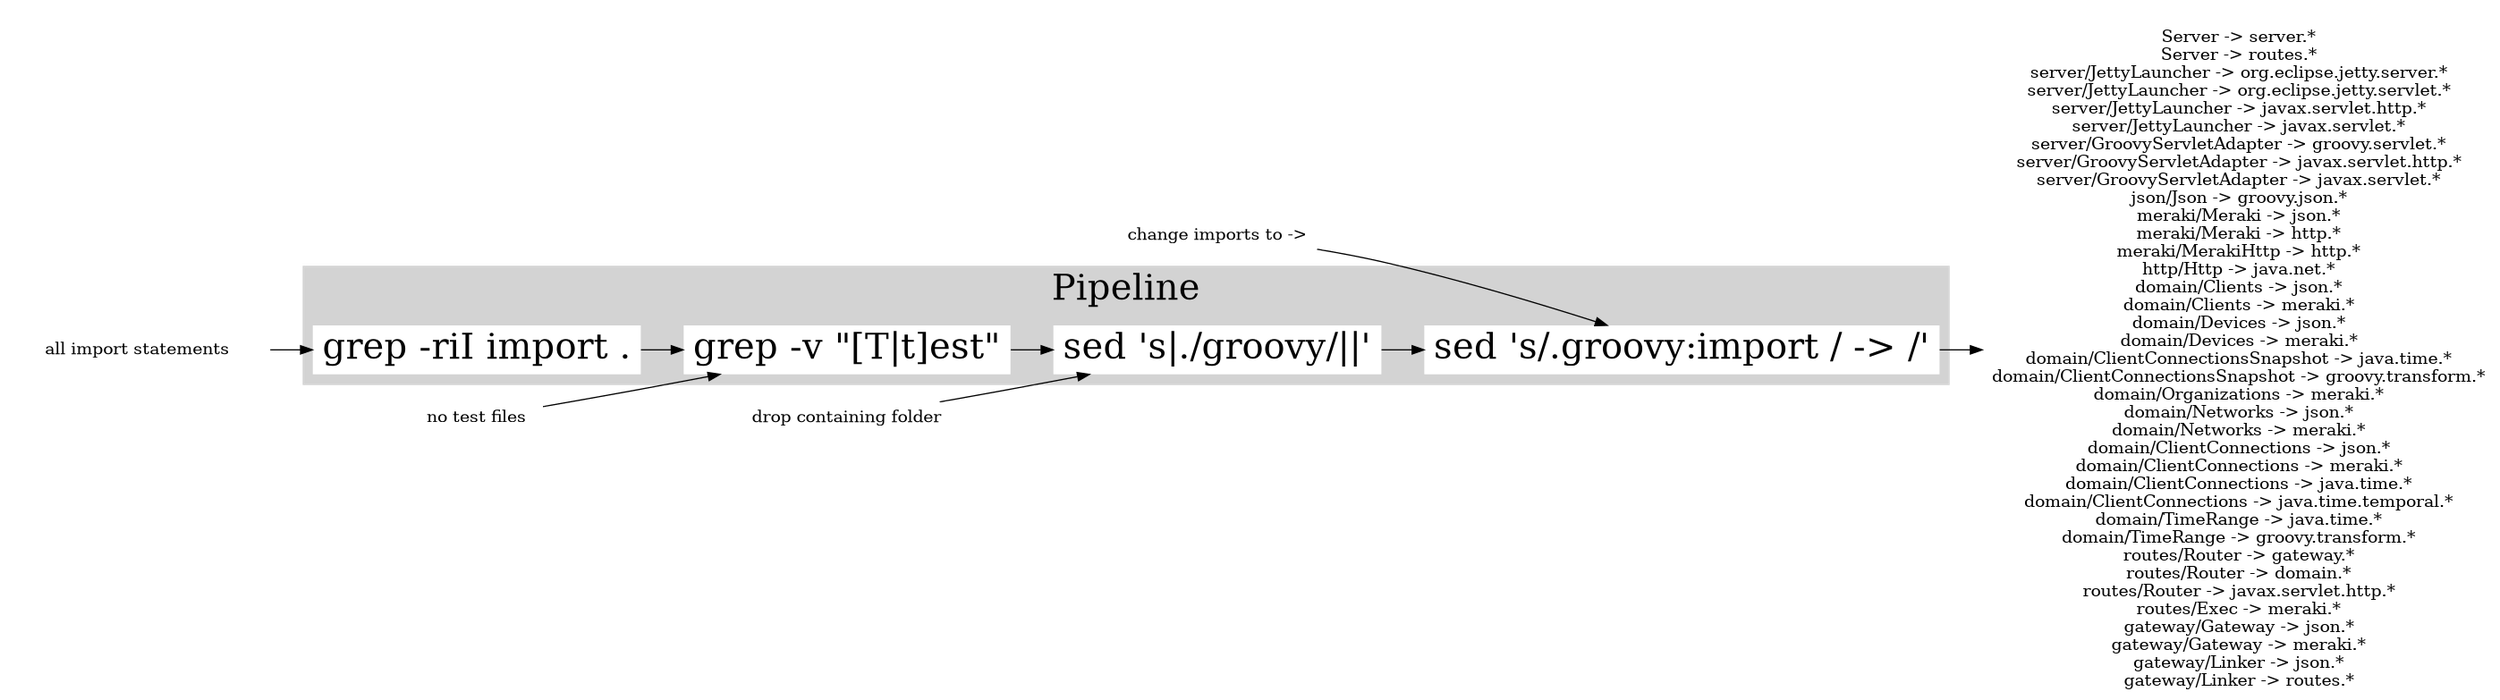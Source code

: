 @startuml
digraph G {
     
  bgcolor="transparent"
  node[style=filled color=white]
     
     
rankdir=LR
#grep -riI import . | grep -v "[T|t]est"  | sed 's|./groovy/||' | sed 's/.groovy:import / -> /'
subgraph cluster_1 {
label="Pipeline"
fontsize=30
style=filled
color=lightgray
imports -> no_tests -> no_folder -> arrow
}

imports  [fontsize=30 shape=none
label="grep -riI import ."
URL="https://explainshell.com/explain?cmd=grep+-riI+import+."]
no_tests [fontsize=30 shape=none label="grep -v \"[T|t]est\""]
no_folder[fontsize=30 shape=none label="sed 's|./groovy/||'"
URL="https://explainshell.com/explain?cmd=sed+%27s%7C.%2Fgroovy%2F%7C%7C%27"]
arrow    [fontsize=30 shape=none label="sed 's/.groovy:import / -> /'"]

"all import statements"  -> imports
"no test files"          -> no_tests
"drop containing folder" -> no_folder
"change imports to ->"   -> arrow

arrow -> all_imports

all_imports [
shape=none
label="
Server -> server.*
Server -> routes.*
server/JettyLauncher -> org.eclipse.jetty.server.*
server/JettyLauncher -> org.eclipse.jetty.servlet.*
server/JettyLauncher -> javax.servlet.http.*
server/JettyLauncher -> javax.servlet.*
server/GroovyServletAdapter -> groovy.servlet.*
server/GroovyServletAdapter -> javax.servlet.http.*
server/GroovyServletAdapter -> javax.servlet.*
json/Json -> groovy.json.*
meraki/Meraki -> json.*
meraki/Meraki -> http.*
meraki/MerakiHttp -> http.*
http/Http -> java.net.*
domain/Clients -> json.*
domain/Clients -> meraki.*
domain/Devices -> json.*
domain/Devices -> meraki.*
domain/ClientConnectionsSnapshot -> java.time.*
domain/ClientConnectionsSnapshot -> groovy.transform.*
domain/Organizations -> meraki.*
domain/Networks -> json.*
domain/Networks -> meraki.*
domain/ClientConnections -> json.*
domain/ClientConnections -> meraki.*
domain/ClientConnections -> java.time.*
domain/ClientConnections -> java.time.temporal.*
domain/TimeRange -> java.time.*
domain/TimeRange -> groovy.transform.*
routes/Router -> gateway.*
routes/Router -> domain.*
routes/Router -> javax.servlet.http.*
routes/Exec -> meraki.*
gateway/Gateway -> json.*
gateway/Gateway -> meraki.*
gateway/Linker -> json.*
gateway/Linker -> routes.*
"]
}

@enduml
